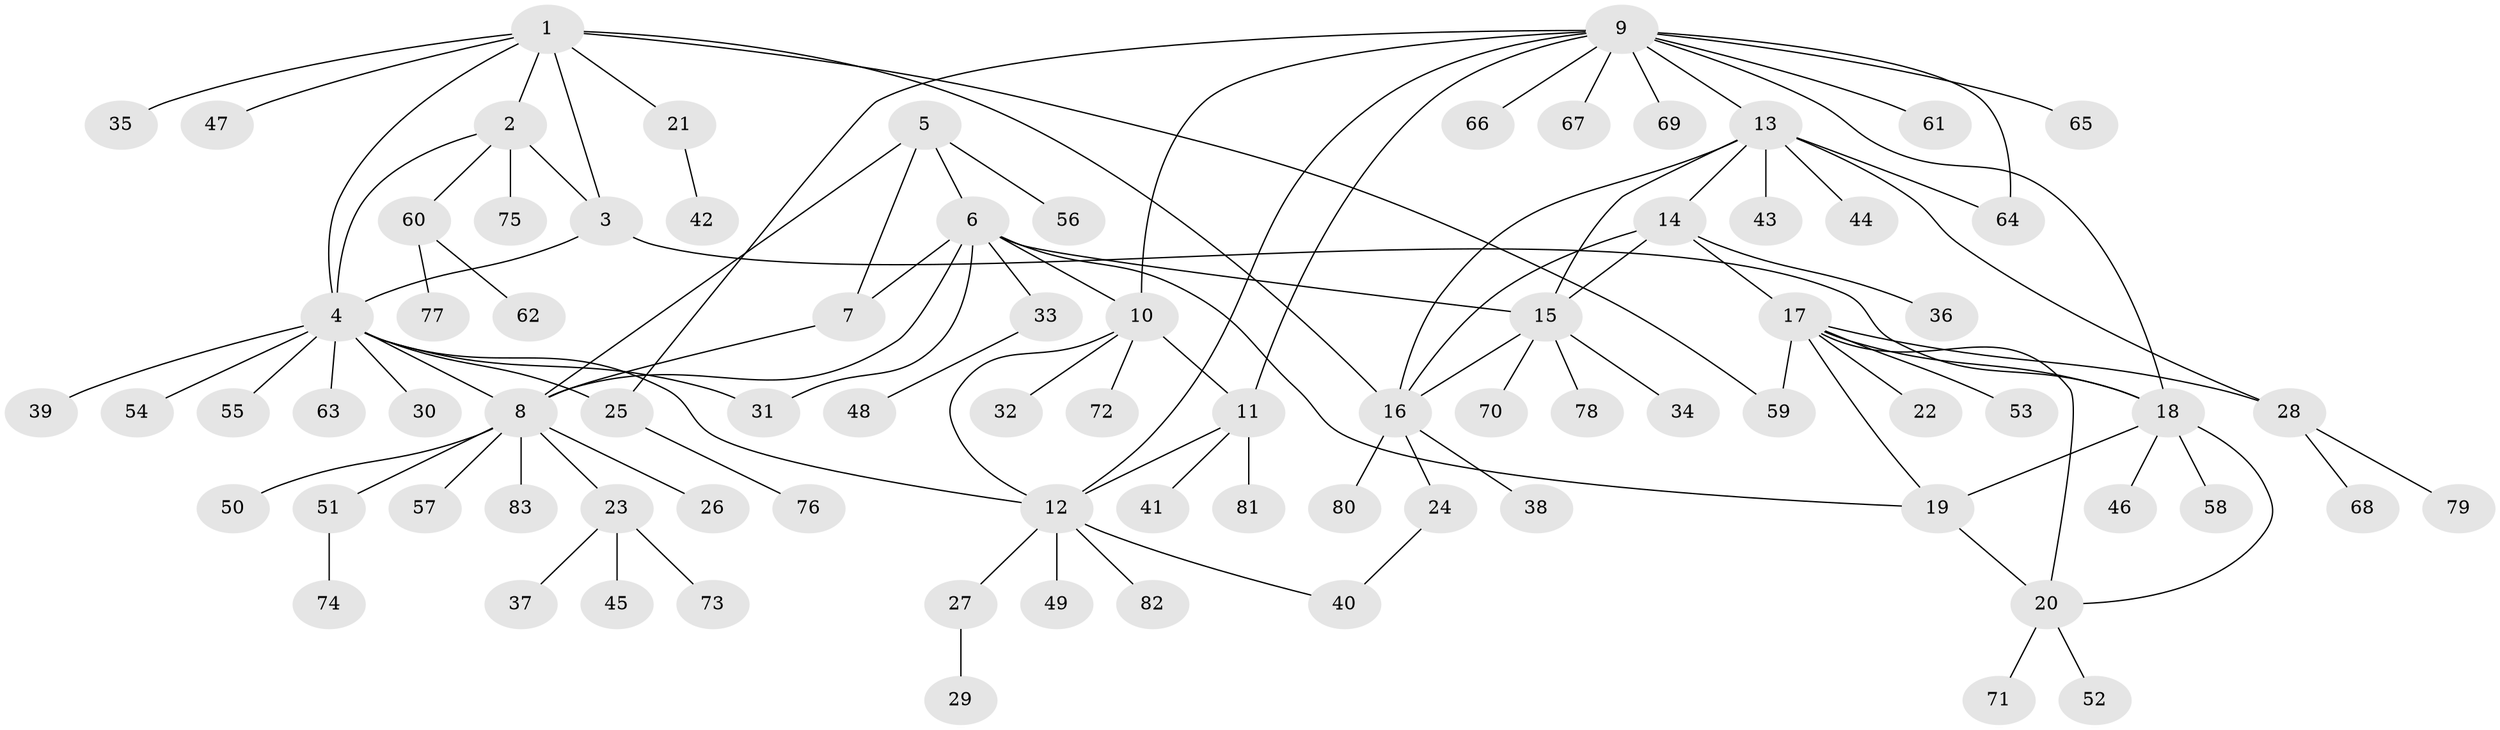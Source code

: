 // coarse degree distribution, {4: 0.041666666666666664, 1: 0.75, 2: 0.125, 5: 0.041666666666666664, 15: 0.041666666666666664}
// Generated by graph-tools (version 1.1) at 2025/57/03/04/25 21:57:29]
// undirected, 83 vertices, 109 edges
graph export_dot {
graph [start="1"]
  node [color=gray90,style=filled];
  1;
  2;
  3;
  4;
  5;
  6;
  7;
  8;
  9;
  10;
  11;
  12;
  13;
  14;
  15;
  16;
  17;
  18;
  19;
  20;
  21;
  22;
  23;
  24;
  25;
  26;
  27;
  28;
  29;
  30;
  31;
  32;
  33;
  34;
  35;
  36;
  37;
  38;
  39;
  40;
  41;
  42;
  43;
  44;
  45;
  46;
  47;
  48;
  49;
  50;
  51;
  52;
  53;
  54;
  55;
  56;
  57;
  58;
  59;
  60;
  61;
  62;
  63;
  64;
  65;
  66;
  67;
  68;
  69;
  70;
  71;
  72;
  73;
  74;
  75;
  76;
  77;
  78;
  79;
  80;
  81;
  82;
  83;
  1 -- 2;
  1 -- 3;
  1 -- 4;
  1 -- 16;
  1 -- 21;
  1 -- 35;
  1 -- 47;
  1 -- 59;
  2 -- 3;
  2 -- 4;
  2 -- 60;
  2 -- 75;
  3 -- 4;
  3 -- 18;
  4 -- 8;
  4 -- 12;
  4 -- 25;
  4 -- 30;
  4 -- 31;
  4 -- 39;
  4 -- 54;
  4 -- 55;
  4 -- 63;
  5 -- 6;
  5 -- 7;
  5 -- 8;
  5 -- 56;
  6 -- 7;
  6 -- 8;
  6 -- 10;
  6 -- 15;
  6 -- 19;
  6 -- 31;
  6 -- 33;
  7 -- 8;
  8 -- 23;
  8 -- 26;
  8 -- 50;
  8 -- 51;
  8 -- 57;
  8 -- 83;
  9 -- 10;
  9 -- 11;
  9 -- 12;
  9 -- 13;
  9 -- 18;
  9 -- 25;
  9 -- 61;
  9 -- 64;
  9 -- 65;
  9 -- 66;
  9 -- 67;
  9 -- 69;
  10 -- 11;
  10 -- 12;
  10 -- 32;
  10 -- 72;
  11 -- 12;
  11 -- 41;
  11 -- 81;
  12 -- 27;
  12 -- 40;
  12 -- 49;
  12 -- 82;
  13 -- 14;
  13 -- 15;
  13 -- 16;
  13 -- 28;
  13 -- 43;
  13 -- 44;
  13 -- 64;
  14 -- 15;
  14 -- 16;
  14 -- 17;
  14 -- 36;
  15 -- 16;
  15 -- 34;
  15 -- 70;
  15 -- 78;
  16 -- 24;
  16 -- 38;
  16 -- 80;
  17 -- 18;
  17 -- 19;
  17 -- 20;
  17 -- 22;
  17 -- 28;
  17 -- 53;
  17 -- 59;
  18 -- 19;
  18 -- 20;
  18 -- 46;
  18 -- 58;
  19 -- 20;
  20 -- 52;
  20 -- 71;
  21 -- 42;
  23 -- 37;
  23 -- 45;
  23 -- 73;
  24 -- 40;
  25 -- 76;
  27 -- 29;
  28 -- 68;
  28 -- 79;
  33 -- 48;
  51 -- 74;
  60 -- 62;
  60 -- 77;
}
